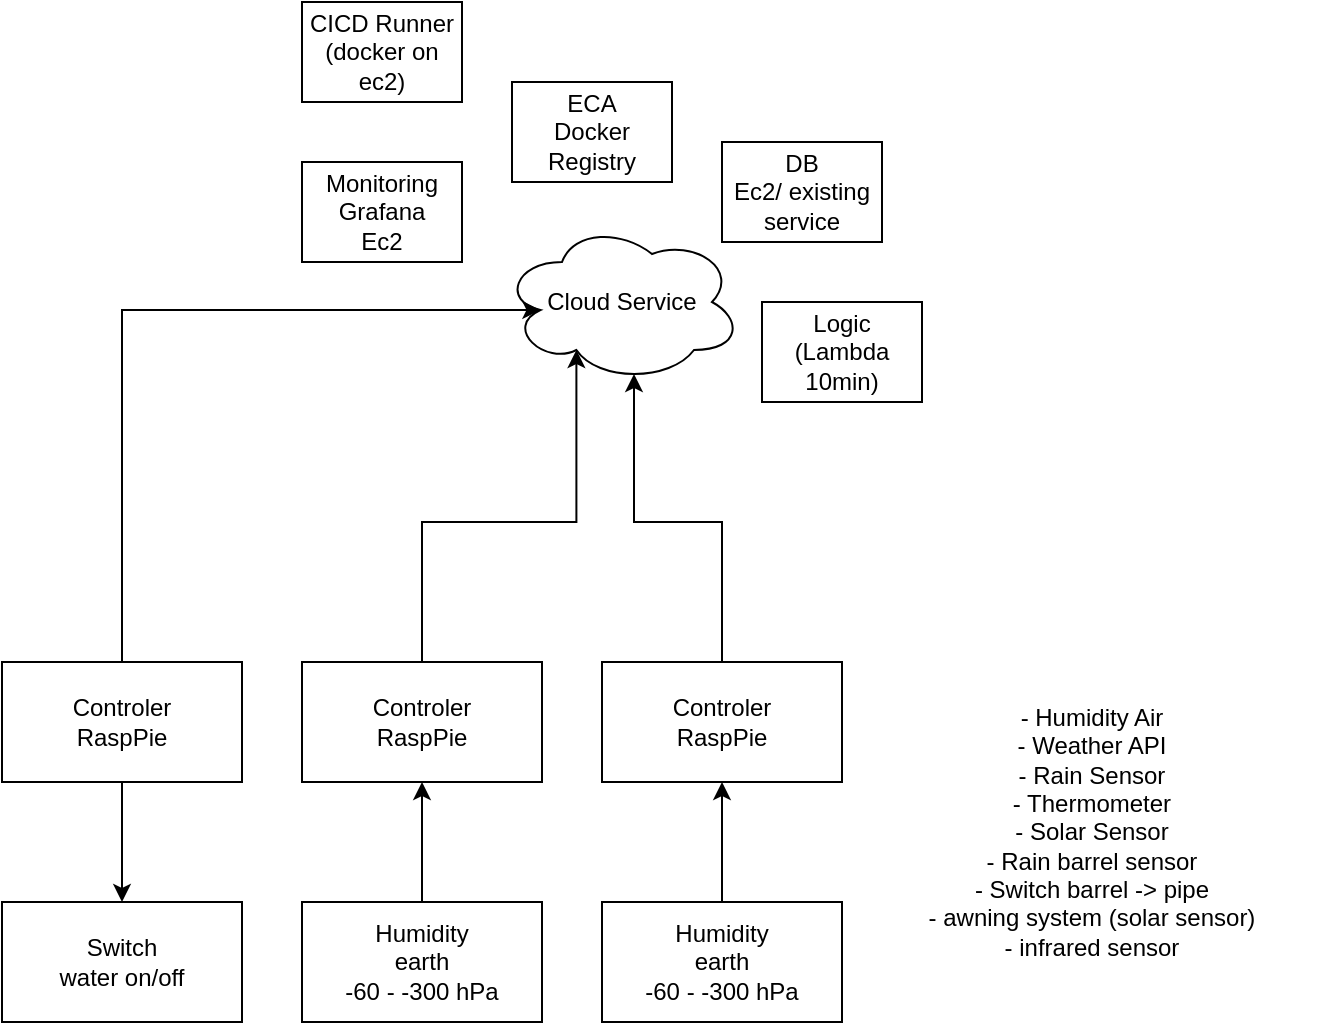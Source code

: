 <mxfile version="13.1.0" type="device"><diagram id="d0NFdi5GnGM0i0wy84Cu" name="Page-1"><mxGraphModel dx="2062" dy="1138" grid="1" gridSize="10" guides="1" tooltips="1" connect="1" arrows="1" fold="1" page="1" pageScale="1" pageWidth="850" pageHeight="1100" math="0" shadow="0"><root><mxCell id="0"/><mxCell id="1" parent="0"/><mxCell id="XmnzpZvmxulBRdB8N7r2-7" value="Cloud Service" style="ellipse;shape=cloud;whiteSpace=wrap;html=1;" parent="1" vertex="1"><mxGeometry x="330" y="220" width="120" height="80" as="geometry"/></mxCell><mxCell id="XmnzpZvmxulBRdB8N7r2-17" value="- Humidity Air&lt;br&gt;- Weather API&lt;br&gt;- Rain Sensor&lt;br&gt;- Thermometer&lt;br&gt;- Solar Sensor&lt;br&gt;- Rain barrel sensor&lt;br&gt;- Switch barrel -&amp;gt; pipe&lt;br&gt;- awning system (solar sensor)&lt;br&gt;- infrared sensor" style="text;html=1;strokeColor=none;fillColor=none;align=center;verticalAlign=middle;whiteSpace=wrap;rounded=0;" parent="1" vertex="1"><mxGeometry x="510" y="440" width="230" height="170" as="geometry"/></mxCell><mxCell id="XmnzpZvmxulBRdB8N7r2-20" value="DB&lt;br&gt;Ec2/ existing service" style="rounded=0;whiteSpace=wrap;html=1;" parent="1" vertex="1"><mxGeometry x="440" y="180" width="80" height="50" as="geometry"/></mxCell><mxCell id="XmnzpZvmxulBRdB8N7r2-21" value="Monitoring&lt;br&gt;Grafana&lt;br&gt;Ec2" style="rounded=0;whiteSpace=wrap;html=1;" parent="1" vertex="1"><mxGeometry x="230" y="190" width="80" height="50" as="geometry"/></mxCell><mxCell id="XmnzpZvmxulBRdB8N7r2-22" value="Logic&lt;br&gt;(Lambda 10min)" style="rounded=0;whiteSpace=wrap;html=1;" parent="1" vertex="1"><mxGeometry x="460" y="260" width="80" height="50" as="geometry"/></mxCell><mxCell id="XmnzpZvmxulBRdB8N7r2-23" value="ECA&lt;br&gt;Docker Registry" style="rounded=0;whiteSpace=wrap;html=1;" parent="1" vertex="1"><mxGeometry x="335" y="150" width="80" height="50" as="geometry"/></mxCell><mxCell id="8dVhDE6CQ1AfohlJCogZ-5" style="edgeStyle=orthogonalEdgeStyle;rounded=0;orthogonalLoop=1;jettySize=auto;html=1;exitX=0.5;exitY=0;exitDx=0;exitDy=0;entryX=0.16;entryY=0.55;entryDx=0;entryDy=0;entryPerimeter=0;" edge="1" parent="1" source="8dVhDE6CQ1AfohlJCogZ-1" target="XmnzpZvmxulBRdB8N7r2-7"><mxGeometry relative="1" as="geometry"><Array as="points"><mxPoint x="140" y="264"/></Array></mxGeometry></mxCell><mxCell id="8dVhDE6CQ1AfohlJCogZ-13" value="" style="group" vertex="1" connectable="0" parent="1"><mxGeometry x="80" y="440" width="120" height="180" as="geometry"/></mxCell><mxCell id="XmnzpZvmxulBRdB8N7r2-5" value="Switch&lt;br&gt;water on/off" style="rounded=0;whiteSpace=wrap;html=1;" parent="8dVhDE6CQ1AfohlJCogZ-13" vertex="1"><mxGeometry y="120" width="120" height="60" as="geometry"/></mxCell><mxCell id="8dVhDE6CQ1AfohlJCogZ-7" style="edgeStyle=orthogonalEdgeStyle;rounded=0;orthogonalLoop=1;jettySize=auto;html=1;exitX=0.5;exitY=1;exitDx=0;exitDy=0;entryX=0.5;entryY=0;entryDx=0;entryDy=0;" edge="1" parent="8dVhDE6CQ1AfohlJCogZ-13" source="8dVhDE6CQ1AfohlJCogZ-1" target="XmnzpZvmxulBRdB8N7r2-5"><mxGeometry relative="1" as="geometry"/></mxCell><mxCell id="8dVhDE6CQ1AfohlJCogZ-1" value="Controler&lt;br&gt;RaspPie" style="rounded=0;whiteSpace=wrap;html=1;" vertex="1" parent="8dVhDE6CQ1AfohlJCogZ-13"><mxGeometry width="120" height="60" as="geometry"/></mxCell><mxCell id="8dVhDE6CQ1AfohlJCogZ-14" value="" style="group" vertex="1" connectable="0" parent="1"><mxGeometry x="230" y="440" width="120" height="180" as="geometry"/></mxCell><mxCell id="XmnzpZvmxulBRdB8N7r2-4" value="Humidity&lt;br&gt;earth&lt;br&gt;-60 - -300 hPa" style="rounded=0;whiteSpace=wrap;html=1;" parent="8dVhDE6CQ1AfohlJCogZ-14" vertex="1"><mxGeometry y="120" width="120" height="60" as="geometry"/></mxCell><mxCell id="XmnzpZvmxulBRdB8N7r2-6" value="Controler&lt;br&gt;RaspPie" style="rounded=0;whiteSpace=wrap;html=1;" parent="8dVhDE6CQ1AfohlJCogZ-14" vertex="1"><mxGeometry width="120" height="60" as="geometry"/></mxCell><mxCell id="8dVhDE6CQ1AfohlJCogZ-4" style="edgeStyle=orthogonalEdgeStyle;rounded=0;orthogonalLoop=1;jettySize=auto;html=1;exitX=0.5;exitY=0;exitDx=0;exitDy=0;" edge="1" parent="8dVhDE6CQ1AfohlJCogZ-14" source="XmnzpZvmxulBRdB8N7r2-4" target="XmnzpZvmxulBRdB8N7r2-6"><mxGeometry relative="1" as="geometry"/></mxCell><mxCell id="8dVhDE6CQ1AfohlJCogZ-15" value="" style="group" vertex="1" connectable="0" parent="1"><mxGeometry x="380" y="440" width="120" height="180" as="geometry"/></mxCell><mxCell id="8dVhDE6CQ1AfohlJCogZ-11" value="Humidity&lt;br&gt;earth&lt;br&gt;-60 - -300 hPa" style="rounded=0;whiteSpace=wrap;html=1;" vertex="1" parent="8dVhDE6CQ1AfohlJCogZ-15"><mxGeometry y="120" width="120" height="60" as="geometry"/></mxCell><mxCell id="8dVhDE6CQ1AfohlJCogZ-12" value="Controler&lt;br&gt;RaspPie" style="rounded=0;whiteSpace=wrap;html=1;" vertex="1" parent="8dVhDE6CQ1AfohlJCogZ-15"><mxGeometry width="120" height="60" as="geometry"/></mxCell><mxCell id="8dVhDE6CQ1AfohlJCogZ-10" style="edgeStyle=orthogonalEdgeStyle;rounded=0;orthogonalLoop=1;jettySize=auto;html=1;exitX=0.5;exitY=0;exitDx=0;exitDy=0;" edge="1" parent="8dVhDE6CQ1AfohlJCogZ-15" source="8dVhDE6CQ1AfohlJCogZ-11" target="8dVhDE6CQ1AfohlJCogZ-12"><mxGeometry relative="1" as="geometry"/></mxCell><mxCell id="8dVhDE6CQ1AfohlJCogZ-17" style="edgeStyle=orthogonalEdgeStyle;rounded=0;orthogonalLoop=1;jettySize=auto;html=1;exitX=0.5;exitY=0;exitDx=0;exitDy=0;entryX=0.31;entryY=0.8;entryDx=0;entryDy=0;entryPerimeter=0;" edge="1" parent="1" source="XmnzpZvmxulBRdB8N7r2-6" target="XmnzpZvmxulBRdB8N7r2-7"><mxGeometry relative="1" as="geometry"/></mxCell><mxCell id="8dVhDE6CQ1AfohlJCogZ-18" style="edgeStyle=orthogonalEdgeStyle;rounded=0;orthogonalLoop=1;jettySize=auto;html=1;exitX=0.5;exitY=0;exitDx=0;exitDy=0;entryX=0.55;entryY=0.95;entryDx=0;entryDy=0;entryPerimeter=0;" edge="1" parent="1" source="8dVhDE6CQ1AfohlJCogZ-12" target="XmnzpZvmxulBRdB8N7r2-7"><mxGeometry relative="1" as="geometry"/></mxCell><mxCell id="8dVhDE6CQ1AfohlJCogZ-19" value="CICD Runner (docker on ec2)" style="rounded=0;whiteSpace=wrap;html=1;" vertex="1" parent="1"><mxGeometry x="230" y="110" width="80" height="50" as="geometry"/></mxCell></root></mxGraphModel></diagram></mxfile>